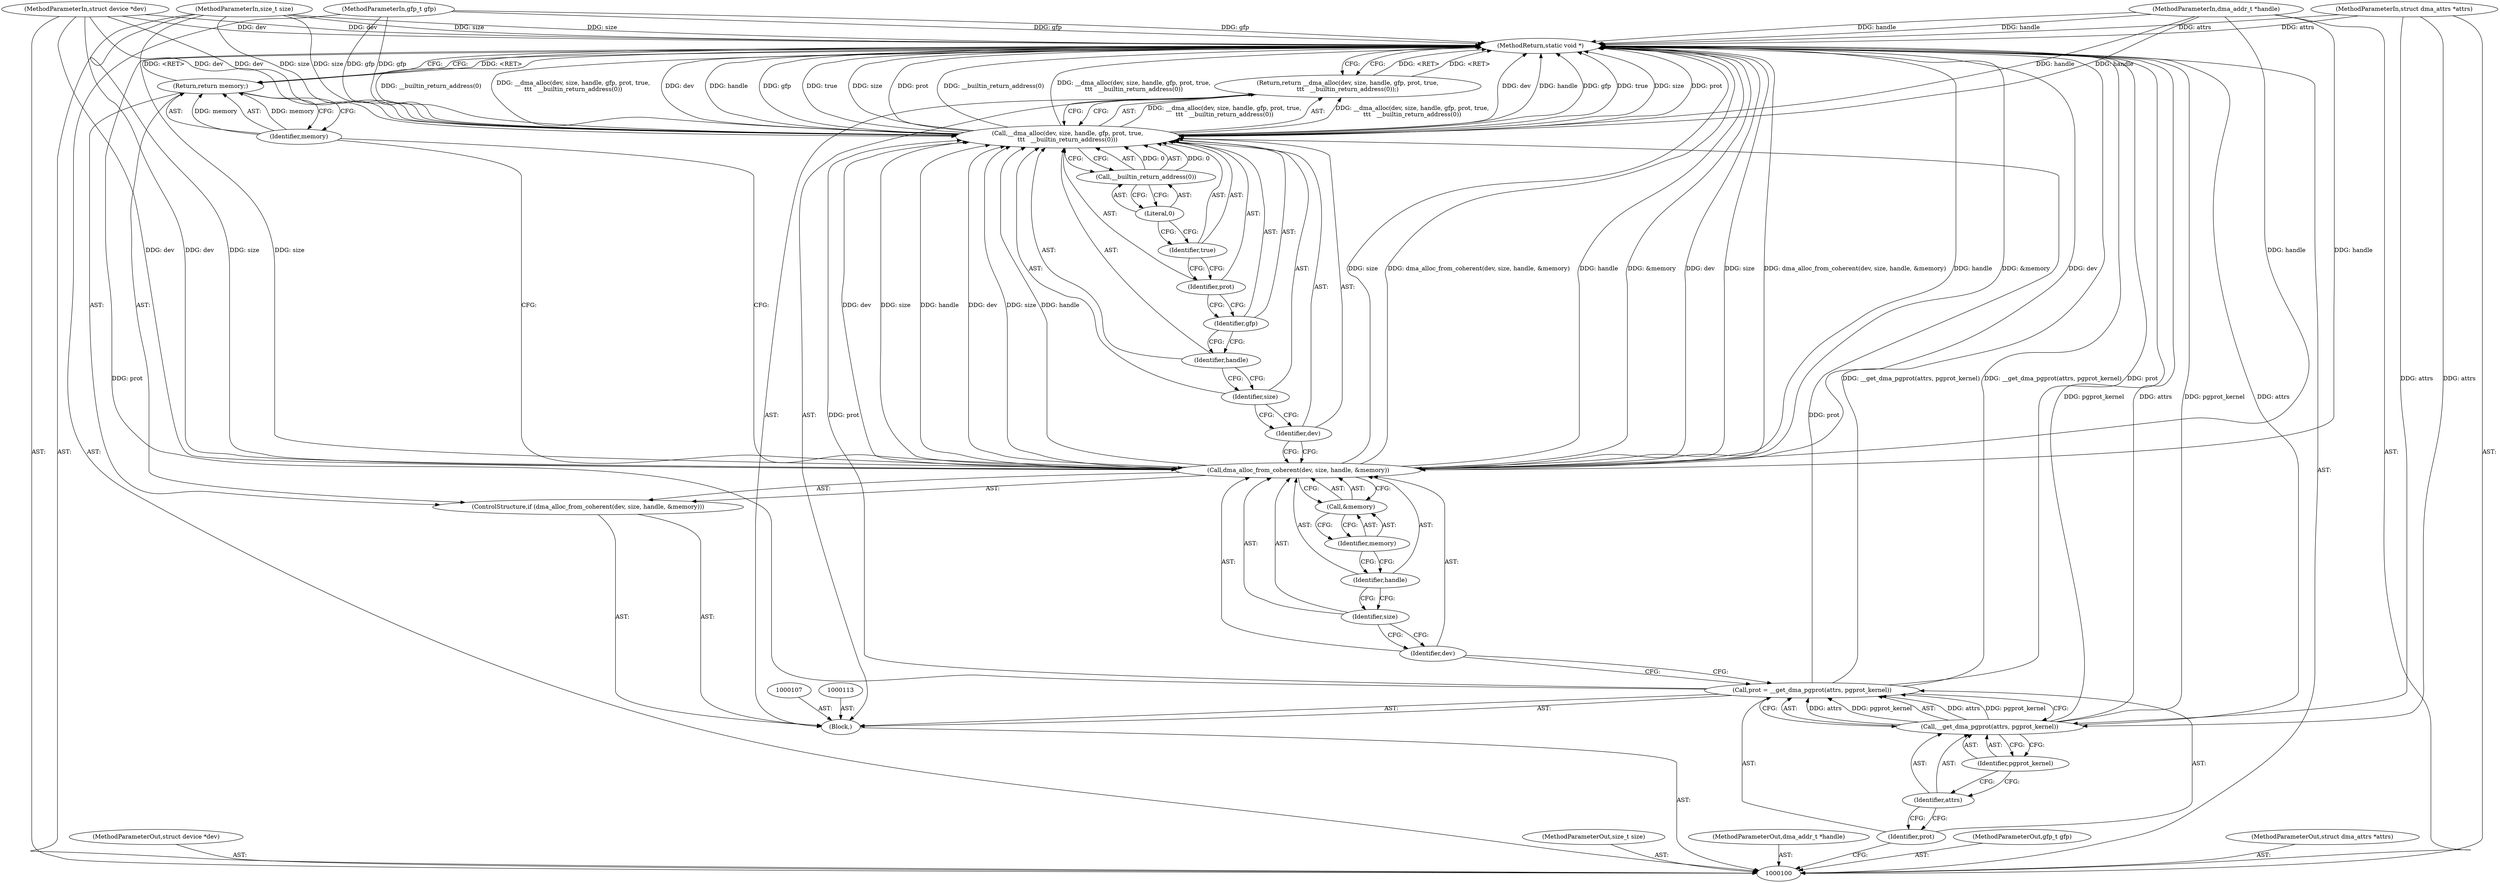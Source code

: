 digraph "1_linux_0ea1ec713f04bdfac343c9702b21cd3a7c711826" {
"1000133" [label="(MethodReturn,static void *)"];
"1000101" [label="(MethodParameterIn,struct device *dev)"];
"1000181" [label="(MethodParameterOut,struct device *dev)"];
"1000102" [label="(MethodParameterIn,size_t size)"];
"1000182" [label="(MethodParameterOut,size_t size)"];
"1000123" [label="(Return,return __dma_alloc(dev, size, handle, gfp, prot, true,\n\t\t\t   __builtin_return_address(0));)"];
"1000125" [label="(Identifier,dev)"];
"1000126" [label="(Identifier,size)"];
"1000127" [label="(Identifier,handle)"];
"1000128" [label="(Identifier,gfp)"];
"1000129" [label="(Identifier,prot)"];
"1000130" [label="(Identifier,true)"];
"1000124" [label="(Call,__dma_alloc(dev, size, handle, gfp, prot, true,\n\t\t\t   __builtin_return_address(0)))"];
"1000132" [label="(Literal,0)"];
"1000131" [label="(Call,__builtin_return_address(0))"];
"1000103" [label="(MethodParameterIn,dma_addr_t *handle)"];
"1000183" [label="(MethodParameterOut,dma_addr_t *handle)"];
"1000104" [label="(MethodParameterIn,gfp_t gfp)"];
"1000184" [label="(MethodParameterOut,gfp_t gfp)"];
"1000105" [label="(MethodParameterIn,struct dma_attrs *attrs)"];
"1000185" [label="(MethodParameterOut,struct dma_attrs *attrs)"];
"1000106" [label="(Block,)"];
"1000108" [label="(Call,prot = __get_dma_pgprot(attrs, pgprot_kernel))"];
"1000109" [label="(Identifier,prot)"];
"1000110" [label="(Call,__get_dma_pgprot(attrs, pgprot_kernel))"];
"1000111" [label="(Identifier,attrs)"];
"1000112" [label="(Identifier,pgprot_kernel)"];
"1000114" [label="(ControlStructure,if (dma_alloc_from_coherent(dev, size, handle, &memory)))"];
"1000116" [label="(Identifier,dev)"];
"1000117" [label="(Identifier,size)"];
"1000118" [label="(Identifier,handle)"];
"1000119" [label="(Call,&memory)"];
"1000120" [label="(Identifier,memory)"];
"1000115" [label="(Call,dma_alloc_from_coherent(dev, size, handle, &memory))"];
"1000121" [label="(Return,return memory;)"];
"1000122" [label="(Identifier,memory)"];
"1000133" -> "1000100"  [label="AST: "];
"1000133" -> "1000121"  [label="CFG: "];
"1000133" -> "1000123"  [label="CFG: "];
"1000121" -> "1000133"  [label="DDG: <RET>"];
"1000115" -> "1000133"  [label="DDG: size"];
"1000115" -> "1000133"  [label="DDG: dma_alloc_from_coherent(dev, size, handle, &memory)"];
"1000115" -> "1000133"  [label="DDG: handle"];
"1000115" -> "1000133"  [label="DDG: &memory"];
"1000115" -> "1000133"  [label="DDG: dev"];
"1000124" -> "1000133"  [label="DDG: dev"];
"1000124" -> "1000133"  [label="DDG: handle"];
"1000124" -> "1000133"  [label="DDG: gfp"];
"1000124" -> "1000133"  [label="DDG: true"];
"1000124" -> "1000133"  [label="DDG: size"];
"1000124" -> "1000133"  [label="DDG: prot"];
"1000124" -> "1000133"  [label="DDG: __builtin_return_address(0)"];
"1000124" -> "1000133"  [label="DDG: __dma_alloc(dev, size, handle, gfp, prot, true,\n\t\t\t   __builtin_return_address(0))"];
"1000104" -> "1000133"  [label="DDG: gfp"];
"1000105" -> "1000133"  [label="DDG: attrs"];
"1000108" -> "1000133"  [label="DDG: prot"];
"1000108" -> "1000133"  [label="DDG: __get_dma_pgprot(attrs, pgprot_kernel)"];
"1000103" -> "1000133"  [label="DDG: handle"];
"1000102" -> "1000133"  [label="DDG: size"];
"1000110" -> "1000133"  [label="DDG: pgprot_kernel"];
"1000110" -> "1000133"  [label="DDG: attrs"];
"1000101" -> "1000133"  [label="DDG: dev"];
"1000123" -> "1000133"  [label="DDG: <RET>"];
"1000101" -> "1000100"  [label="AST: "];
"1000101" -> "1000133"  [label="DDG: dev"];
"1000101" -> "1000115"  [label="DDG: dev"];
"1000101" -> "1000124"  [label="DDG: dev"];
"1000181" -> "1000100"  [label="AST: "];
"1000102" -> "1000100"  [label="AST: "];
"1000102" -> "1000133"  [label="DDG: size"];
"1000102" -> "1000115"  [label="DDG: size"];
"1000102" -> "1000124"  [label="DDG: size"];
"1000182" -> "1000100"  [label="AST: "];
"1000123" -> "1000106"  [label="AST: "];
"1000123" -> "1000124"  [label="CFG: "];
"1000124" -> "1000123"  [label="AST: "];
"1000133" -> "1000123"  [label="CFG: "];
"1000123" -> "1000133"  [label="DDG: <RET>"];
"1000124" -> "1000123"  [label="DDG: __dma_alloc(dev, size, handle, gfp, prot, true,\n\t\t\t   __builtin_return_address(0))"];
"1000125" -> "1000124"  [label="AST: "];
"1000125" -> "1000115"  [label="CFG: "];
"1000126" -> "1000125"  [label="CFG: "];
"1000126" -> "1000124"  [label="AST: "];
"1000126" -> "1000125"  [label="CFG: "];
"1000127" -> "1000126"  [label="CFG: "];
"1000127" -> "1000124"  [label="AST: "];
"1000127" -> "1000126"  [label="CFG: "];
"1000128" -> "1000127"  [label="CFG: "];
"1000128" -> "1000124"  [label="AST: "];
"1000128" -> "1000127"  [label="CFG: "];
"1000129" -> "1000128"  [label="CFG: "];
"1000129" -> "1000124"  [label="AST: "];
"1000129" -> "1000128"  [label="CFG: "];
"1000130" -> "1000129"  [label="CFG: "];
"1000130" -> "1000124"  [label="AST: "];
"1000130" -> "1000129"  [label="CFG: "];
"1000132" -> "1000130"  [label="CFG: "];
"1000124" -> "1000123"  [label="AST: "];
"1000124" -> "1000131"  [label="CFG: "];
"1000125" -> "1000124"  [label="AST: "];
"1000126" -> "1000124"  [label="AST: "];
"1000127" -> "1000124"  [label="AST: "];
"1000128" -> "1000124"  [label="AST: "];
"1000129" -> "1000124"  [label="AST: "];
"1000130" -> "1000124"  [label="AST: "];
"1000131" -> "1000124"  [label="AST: "];
"1000123" -> "1000124"  [label="CFG: "];
"1000124" -> "1000133"  [label="DDG: dev"];
"1000124" -> "1000133"  [label="DDG: handle"];
"1000124" -> "1000133"  [label="DDG: gfp"];
"1000124" -> "1000133"  [label="DDG: true"];
"1000124" -> "1000133"  [label="DDG: size"];
"1000124" -> "1000133"  [label="DDG: prot"];
"1000124" -> "1000133"  [label="DDG: __builtin_return_address(0)"];
"1000124" -> "1000133"  [label="DDG: __dma_alloc(dev, size, handle, gfp, prot, true,\n\t\t\t   __builtin_return_address(0))"];
"1000124" -> "1000123"  [label="DDG: __dma_alloc(dev, size, handle, gfp, prot, true,\n\t\t\t   __builtin_return_address(0))"];
"1000115" -> "1000124"  [label="DDG: dev"];
"1000115" -> "1000124"  [label="DDG: size"];
"1000115" -> "1000124"  [label="DDG: handle"];
"1000101" -> "1000124"  [label="DDG: dev"];
"1000102" -> "1000124"  [label="DDG: size"];
"1000103" -> "1000124"  [label="DDG: handle"];
"1000104" -> "1000124"  [label="DDG: gfp"];
"1000108" -> "1000124"  [label="DDG: prot"];
"1000131" -> "1000124"  [label="DDG: 0"];
"1000132" -> "1000131"  [label="AST: "];
"1000132" -> "1000130"  [label="CFG: "];
"1000131" -> "1000132"  [label="CFG: "];
"1000131" -> "1000124"  [label="AST: "];
"1000131" -> "1000132"  [label="CFG: "];
"1000132" -> "1000131"  [label="AST: "];
"1000124" -> "1000131"  [label="CFG: "];
"1000131" -> "1000124"  [label="DDG: 0"];
"1000103" -> "1000100"  [label="AST: "];
"1000103" -> "1000133"  [label="DDG: handle"];
"1000103" -> "1000115"  [label="DDG: handle"];
"1000103" -> "1000124"  [label="DDG: handle"];
"1000183" -> "1000100"  [label="AST: "];
"1000104" -> "1000100"  [label="AST: "];
"1000104" -> "1000133"  [label="DDG: gfp"];
"1000104" -> "1000124"  [label="DDG: gfp"];
"1000184" -> "1000100"  [label="AST: "];
"1000105" -> "1000100"  [label="AST: "];
"1000105" -> "1000133"  [label="DDG: attrs"];
"1000105" -> "1000110"  [label="DDG: attrs"];
"1000185" -> "1000100"  [label="AST: "];
"1000106" -> "1000100"  [label="AST: "];
"1000107" -> "1000106"  [label="AST: "];
"1000108" -> "1000106"  [label="AST: "];
"1000113" -> "1000106"  [label="AST: "];
"1000114" -> "1000106"  [label="AST: "];
"1000123" -> "1000106"  [label="AST: "];
"1000108" -> "1000106"  [label="AST: "];
"1000108" -> "1000110"  [label="CFG: "];
"1000109" -> "1000108"  [label="AST: "];
"1000110" -> "1000108"  [label="AST: "];
"1000116" -> "1000108"  [label="CFG: "];
"1000108" -> "1000133"  [label="DDG: prot"];
"1000108" -> "1000133"  [label="DDG: __get_dma_pgprot(attrs, pgprot_kernel)"];
"1000110" -> "1000108"  [label="DDG: attrs"];
"1000110" -> "1000108"  [label="DDG: pgprot_kernel"];
"1000108" -> "1000124"  [label="DDG: prot"];
"1000109" -> "1000108"  [label="AST: "];
"1000109" -> "1000100"  [label="CFG: "];
"1000111" -> "1000109"  [label="CFG: "];
"1000110" -> "1000108"  [label="AST: "];
"1000110" -> "1000112"  [label="CFG: "];
"1000111" -> "1000110"  [label="AST: "];
"1000112" -> "1000110"  [label="AST: "];
"1000108" -> "1000110"  [label="CFG: "];
"1000110" -> "1000133"  [label="DDG: pgprot_kernel"];
"1000110" -> "1000133"  [label="DDG: attrs"];
"1000110" -> "1000108"  [label="DDG: attrs"];
"1000110" -> "1000108"  [label="DDG: pgprot_kernel"];
"1000105" -> "1000110"  [label="DDG: attrs"];
"1000111" -> "1000110"  [label="AST: "];
"1000111" -> "1000109"  [label="CFG: "];
"1000112" -> "1000111"  [label="CFG: "];
"1000112" -> "1000110"  [label="AST: "];
"1000112" -> "1000111"  [label="CFG: "];
"1000110" -> "1000112"  [label="CFG: "];
"1000114" -> "1000106"  [label="AST: "];
"1000115" -> "1000114"  [label="AST: "];
"1000121" -> "1000114"  [label="AST: "];
"1000116" -> "1000115"  [label="AST: "];
"1000116" -> "1000108"  [label="CFG: "];
"1000117" -> "1000116"  [label="CFG: "];
"1000117" -> "1000115"  [label="AST: "];
"1000117" -> "1000116"  [label="CFG: "];
"1000118" -> "1000117"  [label="CFG: "];
"1000118" -> "1000115"  [label="AST: "];
"1000118" -> "1000117"  [label="CFG: "];
"1000120" -> "1000118"  [label="CFG: "];
"1000119" -> "1000115"  [label="AST: "];
"1000119" -> "1000120"  [label="CFG: "];
"1000120" -> "1000119"  [label="AST: "];
"1000115" -> "1000119"  [label="CFG: "];
"1000120" -> "1000119"  [label="AST: "];
"1000120" -> "1000118"  [label="CFG: "];
"1000119" -> "1000120"  [label="CFG: "];
"1000115" -> "1000114"  [label="AST: "];
"1000115" -> "1000119"  [label="CFG: "];
"1000116" -> "1000115"  [label="AST: "];
"1000117" -> "1000115"  [label="AST: "];
"1000118" -> "1000115"  [label="AST: "];
"1000119" -> "1000115"  [label="AST: "];
"1000122" -> "1000115"  [label="CFG: "];
"1000125" -> "1000115"  [label="CFG: "];
"1000115" -> "1000133"  [label="DDG: size"];
"1000115" -> "1000133"  [label="DDG: dma_alloc_from_coherent(dev, size, handle, &memory)"];
"1000115" -> "1000133"  [label="DDG: handle"];
"1000115" -> "1000133"  [label="DDG: &memory"];
"1000115" -> "1000133"  [label="DDG: dev"];
"1000101" -> "1000115"  [label="DDG: dev"];
"1000102" -> "1000115"  [label="DDG: size"];
"1000103" -> "1000115"  [label="DDG: handle"];
"1000115" -> "1000124"  [label="DDG: dev"];
"1000115" -> "1000124"  [label="DDG: size"];
"1000115" -> "1000124"  [label="DDG: handle"];
"1000121" -> "1000114"  [label="AST: "];
"1000121" -> "1000122"  [label="CFG: "];
"1000122" -> "1000121"  [label="AST: "];
"1000133" -> "1000121"  [label="CFG: "];
"1000121" -> "1000133"  [label="DDG: <RET>"];
"1000122" -> "1000121"  [label="DDG: memory"];
"1000122" -> "1000121"  [label="AST: "];
"1000122" -> "1000115"  [label="CFG: "];
"1000121" -> "1000122"  [label="CFG: "];
"1000122" -> "1000121"  [label="DDG: memory"];
}
